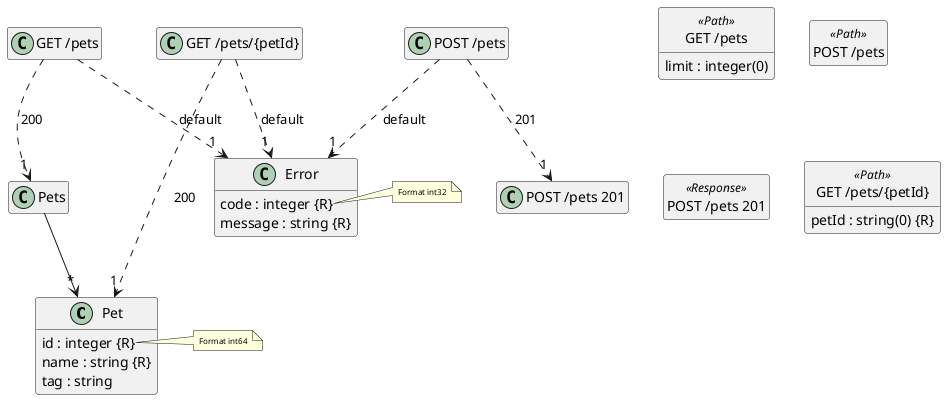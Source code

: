 @startuml
hide <<Path>> circle
hide <<Response>> circle
hide <<Parameter>> circle
hide empty methods
hide empty fields
set namespaceSeparator none

class "Pet" as Pet {
  {field} id : integer {R}
  {field} name : string {R}
  {field} tag : string
}
note right of Pet::"id"
	<size:8>Format int64</size>
end note

class "Pets" as Pets {
}

class "Error" as Error {
  {field} code : integer {R}
  {field} message : string {R}
}
note right of Error::"code"
	<size:8>Format int32</size>
end note

class "GET /pets" as GET_/pets <<Path>> {
  {field} limit : integer(0)
}

class "POST /pets" as POST_/pets <<Path>> {
}

class "POST /pets 201" as POST_/pets_201 <<Response>> {
}

class "GET /pets/{petId}" as GET_/pets/_petId_ <<Path>> {
  {field} petId : string(0) {R}
}

"Pets" --> "*" "Pet"

"GET /pets" ..> "1" "Pets"  :  "200"

"GET /pets" ..> "1" "Error"  :  "default"

"POST /pets" ..> "1" "POST /pets 201"  :  "201"

"POST /pets" ..> "1" "Error"  :  "default"

"GET /pets/{petId}" ..> "1" "Pet"  :  "200"

"GET /pets/{petId}" ..> "1" "Error"  :  "default"

@enduml